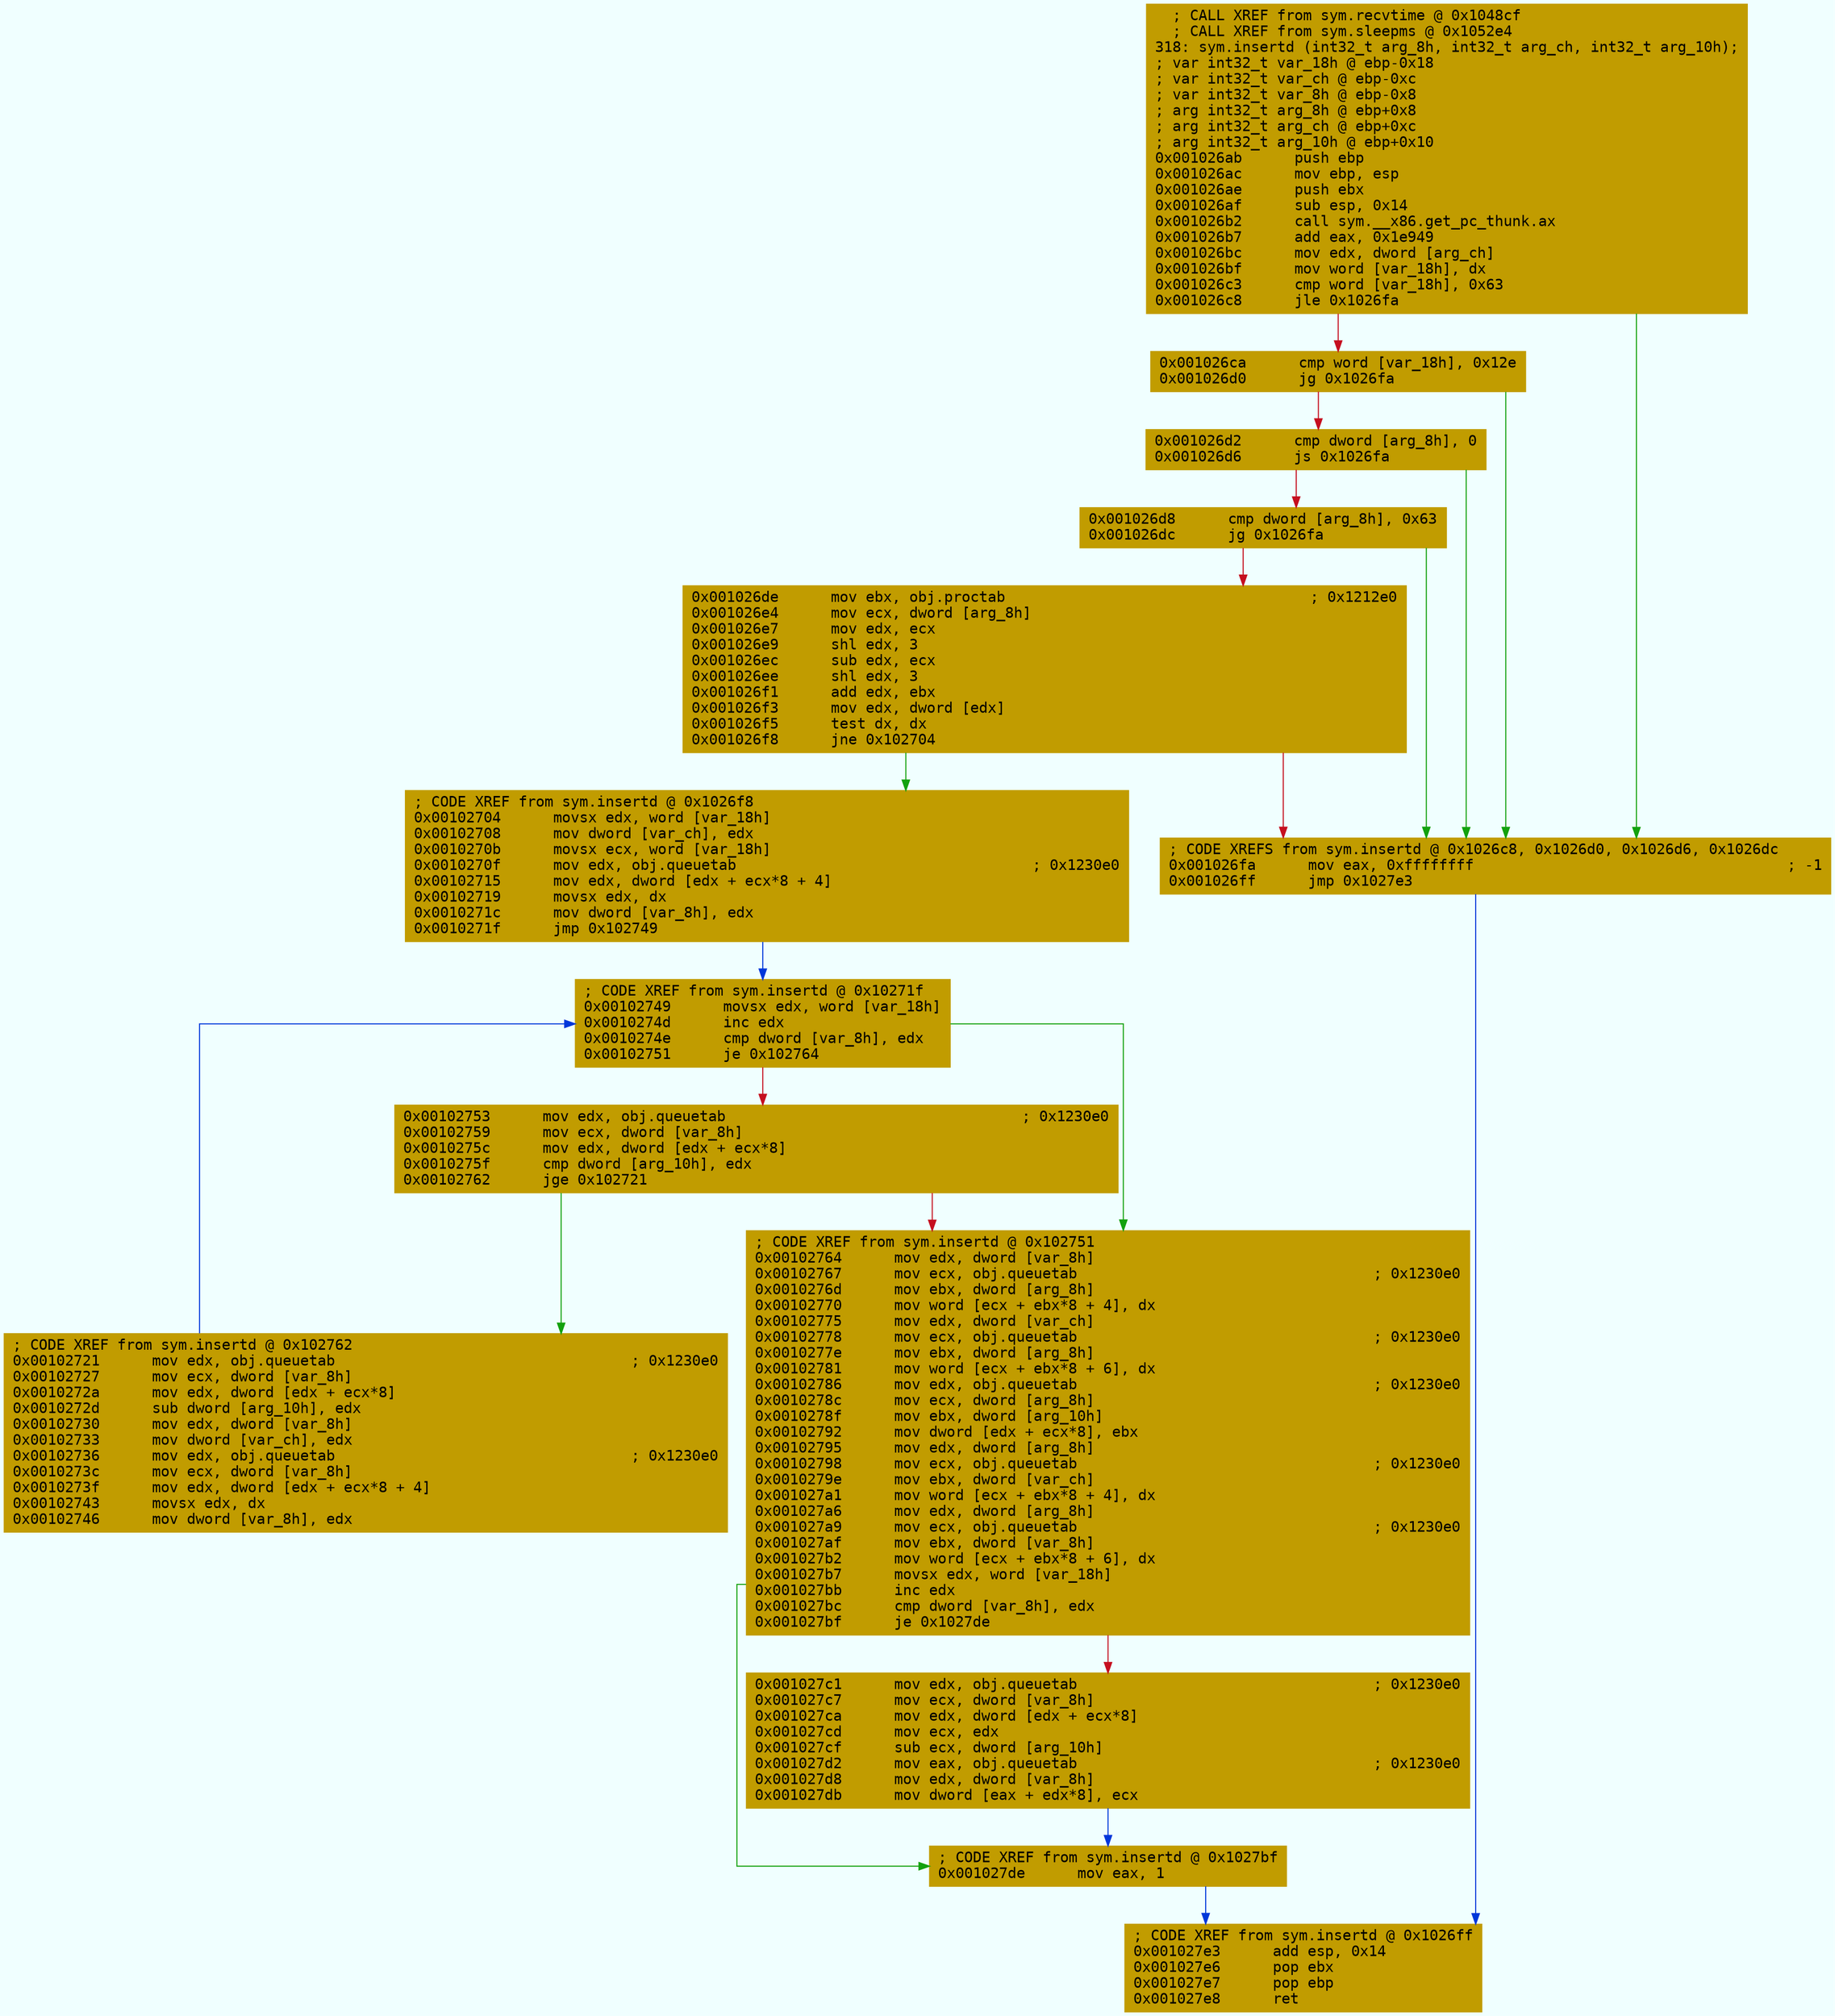 digraph code {
	graph [bgcolor=azure fontsize=8 fontname="Courier" splines="ortho"];
	node [fillcolor=gray style=filled shape=box];
	edge [arrowhead="normal"];
	"0x001026ab" [URL="sym.insertd/0x001026ab", fillcolor="#c19c00",color="#c19c00", fontname="Courier",label="  ; CALL XREF from sym.recvtime @ 0x1048cf\l  ; CALL XREF from sym.sleepms @ 0x1052e4\l318: sym.insertd (int32_t arg_8h, int32_t arg_ch, int32_t arg_10h);\l; var int32_t var_18h @ ebp-0x18\l; var int32_t var_ch @ ebp-0xc\l; var int32_t var_8h @ ebp-0x8\l; arg int32_t arg_8h @ ebp+0x8\l; arg int32_t arg_ch @ ebp+0xc\l; arg int32_t arg_10h @ ebp+0x10\l0x001026ab      push ebp\l0x001026ac      mov ebp, esp\l0x001026ae      push ebx\l0x001026af      sub esp, 0x14\l0x001026b2      call sym.__x86.get_pc_thunk.ax\l0x001026b7      add eax, 0x1e949\l0x001026bc      mov edx, dword [arg_ch]\l0x001026bf      mov word [var_18h], dx\l0x001026c3      cmp word [var_18h], 0x63\l0x001026c8      jle 0x1026fa\l"]
	"0x001026ca" [URL="sym.insertd/0x001026ca", fillcolor="#c19c00",color="#c19c00", fontname="Courier",label="0x001026ca      cmp word [var_18h], 0x12e\l0x001026d0      jg 0x1026fa\l"]
	"0x001026d2" [URL="sym.insertd/0x001026d2", fillcolor="#c19c00",color="#c19c00", fontname="Courier",label="0x001026d2      cmp dword [arg_8h], 0\l0x001026d6      js 0x1026fa\l"]
	"0x001026d8" [URL="sym.insertd/0x001026d8", fillcolor="#c19c00",color="#c19c00", fontname="Courier",label="0x001026d8      cmp dword [arg_8h], 0x63\l0x001026dc      jg 0x1026fa\l"]
	"0x001026de" [URL="sym.insertd/0x001026de", fillcolor="#c19c00",color="#c19c00", fontname="Courier",label="0x001026de      mov ebx, obj.proctab                                   ; 0x1212e0\l0x001026e4      mov ecx, dword [arg_8h]\l0x001026e7      mov edx, ecx\l0x001026e9      shl edx, 3\l0x001026ec      sub edx, ecx\l0x001026ee      shl edx, 3\l0x001026f1      add edx, ebx\l0x001026f3      mov edx, dword [edx]\l0x001026f5      test dx, dx\l0x001026f8      jne 0x102704\l"]
	"0x001026fa" [URL="sym.insertd/0x001026fa", fillcolor="#c19c00",color="#c19c00", fontname="Courier",label="; CODE XREFS from sym.insertd @ 0x1026c8, 0x1026d0, 0x1026d6, 0x1026dc\l0x001026fa      mov eax, 0xffffffff                                    ; -1\l0x001026ff      jmp 0x1027e3\l"]
	"0x00102704" [URL="sym.insertd/0x00102704", fillcolor="#c19c00",color="#c19c00", fontname="Courier",label="; CODE XREF from sym.insertd @ 0x1026f8\l0x00102704      movsx edx, word [var_18h]\l0x00102708      mov dword [var_ch], edx\l0x0010270b      movsx ecx, word [var_18h]\l0x0010270f      mov edx, obj.queuetab                                  ; 0x1230e0\l0x00102715      mov edx, dword [edx + ecx*8 + 4]\l0x00102719      movsx edx, dx\l0x0010271c      mov dword [var_8h], edx\l0x0010271f      jmp 0x102749\l"]
	"0x00102721" [URL="sym.insertd/0x00102721", fillcolor="#c19c00",color="#c19c00", fontname="Courier",label="; CODE XREF from sym.insertd @ 0x102762\l0x00102721      mov edx, obj.queuetab                                  ; 0x1230e0\l0x00102727      mov ecx, dword [var_8h]\l0x0010272a      mov edx, dword [edx + ecx*8]\l0x0010272d      sub dword [arg_10h], edx\l0x00102730      mov edx, dword [var_8h]\l0x00102733      mov dword [var_ch], edx\l0x00102736      mov edx, obj.queuetab                                  ; 0x1230e0\l0x0010273c      mov ecx, dword [var_8h]\l0x0010273f      mov edx, dword [edx + ecx*8 + 4]\l0x00102743      movsx edx, dx\l0x00102746      mov dword [var_8h], edx\l"]
	"0x00102749" [URL="sym.insertd/0x00102749", fillcolor="#c19c00",color="#c19c00", fontname="Courier",label="; CODE XREF from sym.insertd @ 0x10271f\l0x00102749      movsx edx, word [var_18h]\l0x0010274d      inc edx\l0x0010274e      cmp dword [var_8h], edx\l0x00102751      je 0x102764\l"]
	"0x00102753" [URL="sym.insertd/0x00102753", fillcolor="#c19c00",color="#c19c00", fontname="Courier",label="0x00102753      mov edx, obj.queuetab                                  ; 0x1230e0\l0x00102759      mov ecx, dword [var_8h]\l0x0010275c      mov edx, dword [edx + ecx*8]\l0x0010275f      cmp dword [arg_10h], edx\l0x00102762      jge 0x102721\l"]
	"0x00102764" [URL="sym.insertd/0x00102764", fillcolor="#c19c00",color="#c19c00", fontname="Courier",label="; CODE XREF from sym.insertd @ 0x102751\l0x00102764      mov edx, dword [var_8h]\l0x00102767      mov ecx, obj.queuetab                                  ; 0x1230e0\l0x0010276d      mov ebx, dword [arg_8h]\l0x00102770      mov word [ecx + ebx*8 + 4], dx\l0x00102775      mov edx, dword [var_ch]\l0x00102778      mov ecx, obj.queuetab                                  ; 0x1230e0\l0x0010277e      mov ebx, dword [arg_8h]\l0x00102781      mov word [ecx + ebx*8 + 6], dx\l0x00102786      mov edx, obj.queuetab                                  ; 0x1230e0\l0x0010278c      mov ecx, dword [arg_8h]\l0x0010278f      mov ebx, dword [arg_10h]\l0x00102792      mov dword [edx + ecx*8], ebx\l0x00102795      mov edx, dword [arg_8h]\l0x00102798      mov ecx, obj.queuetab                                  ; 0x1230e0\l0x0010279e      mov ebx, dword [var_ch]\l0x001027a1      mov word [ecx + ebx*8 + 4], dx\l0x001027a6      mov edx, dword [arg_8h]\l0x001027a9      mov ecx, obj.queuetab                                  ; 0x1230e0\l0x001027af      mov ebx, dword [var_8h]\l0x001027b2      mov word [ecx + ebx*8 + 6], dx\l0x001027b7      movsx edx, word [var_18h]\l0x001027bb      inc edx\l0x001027bc      cmp dword [var_8h], edx\l0x001027bf      je 0x1027de\l"]
	"0x001027c1" [URL="sym.insertd/0x001027c1", fillcolor="#c19c00",color="#c19c00", fontname="Courier",label="0x001027c1      mov edx, obj.queuetab                                  ; 0x1230e0\l0x001027c7      mov ecx, dword [var_8h]\l0x001027ca      mov edx, dword [edx + ecx*8]\l0x001027cd      mov ecx, edx\l0x001027cf      sub ecx, dword [arg_10h]\l0x001027d2      mov eax, obj.queuetab                                  ; 0x1230e0\l0x001027d8      mov edx, dword [var_8h]\l0x001027db      mov dword [eax + edx*8], ecx\l"]
	"0x001027de" [URL="sym.insertd/0x001027de", fillcolor="#c19c00",color="#c19c00", fontname="Courier",label="; CODE XREF from sym.insertd @ 0x1027bf\l0x001027de      mov eax, 1\l"]
	"0x001027e3" [URL="sym.insertd/0x001027e3", fillcolor="#c19c00",color="#c19c00", fontname="Courier",label="; CODE XREF from sym.insertd @ 0x1026ff\l0x001027e3      add esp, 0x14\l0x001027e6      pop ebx\l0x001027e7      pop ebp\l0x001027e8      ret\l"]
        "0x001026ab" -> "0x001026fa" [color="#13a10e"];
        "0x001026ab" -> "0x001026ca" [color="#c50f1f"];
        "0x001026ca" -> "0x001026fa" [color="#13a10e"];
        "0x001026ca" -> "0x001026d2" [color="#c50f1f"];
        "0x001026d2" -> "0x001026fa" [color="#13a10e"];
        "0x001026d2" -> "0x001026d8" [color="#c50f1f"];
        "0x001026d8" -> "0x001026fa" [color="#13a10e"];
        "0x001026d8" -> "0x001026de" [color="#c50f1f"];
        "0x001026de" -> "0x00102704" [color="#13a10e"];
        "0x001026de" -> "0x001026fa" [color="#c50f1f"];
        "0x001026fa" -> "0x001027e3" [color="#0037da"];
        "0x00102704" -> "0x00102749" [color="#0037da"];
        "0x00102721" -> "0x00102749" [color="#0037da"];
        "0x00102749" -> "0x00102764" [color="#13a10e"];
        "0x00102749" -> "0x00102753" [color="#c50f1f"];
        "0x00102753" -> "0x00102721" [color="#13a10e"];
        "0x00102753" -> "0x00102764" [color="#c50f1f"];
        "0x00102764" -> "0x001027de" [color="#13a10e"];
        "0x00102764" -> "0x001027c1" [color="#c50f1f"];
        "0x001027c1" -> "0x001027de" [color="#0037da"];
        "0x001027de" -> "0x001027e3" [color="#0037da"];
}
